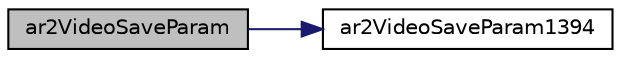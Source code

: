 digraph "ar2VideoSaveParam"
{
 // INTERACTIVE_SVG=YES
  edge [fontname="Helvetica",fontsize="10",labelfontname="Helvetica",labelfontsize="10"];
  node [fontname="Helvetica",fontsize="10",shape=record];
  rankdir="LR";
  Node1 [label="ar2VideoSaveParam",height=0.2,width=0.4,color="black", fillcolor="grey75", style="filled", fontcolor="black"];
  Node1 -> Node2 [color="midnightblue",fontsize="10",style="solid",fontname="Helvetica"];
  Node2 [label="ar2VideoSaveParam1394",height=0.2,width=0.4,color="black", fillcolor="white", style="filled",URL="$video1394_8h.html#a3a16492f0d3092605e4939e67d3d97c8"];
}
